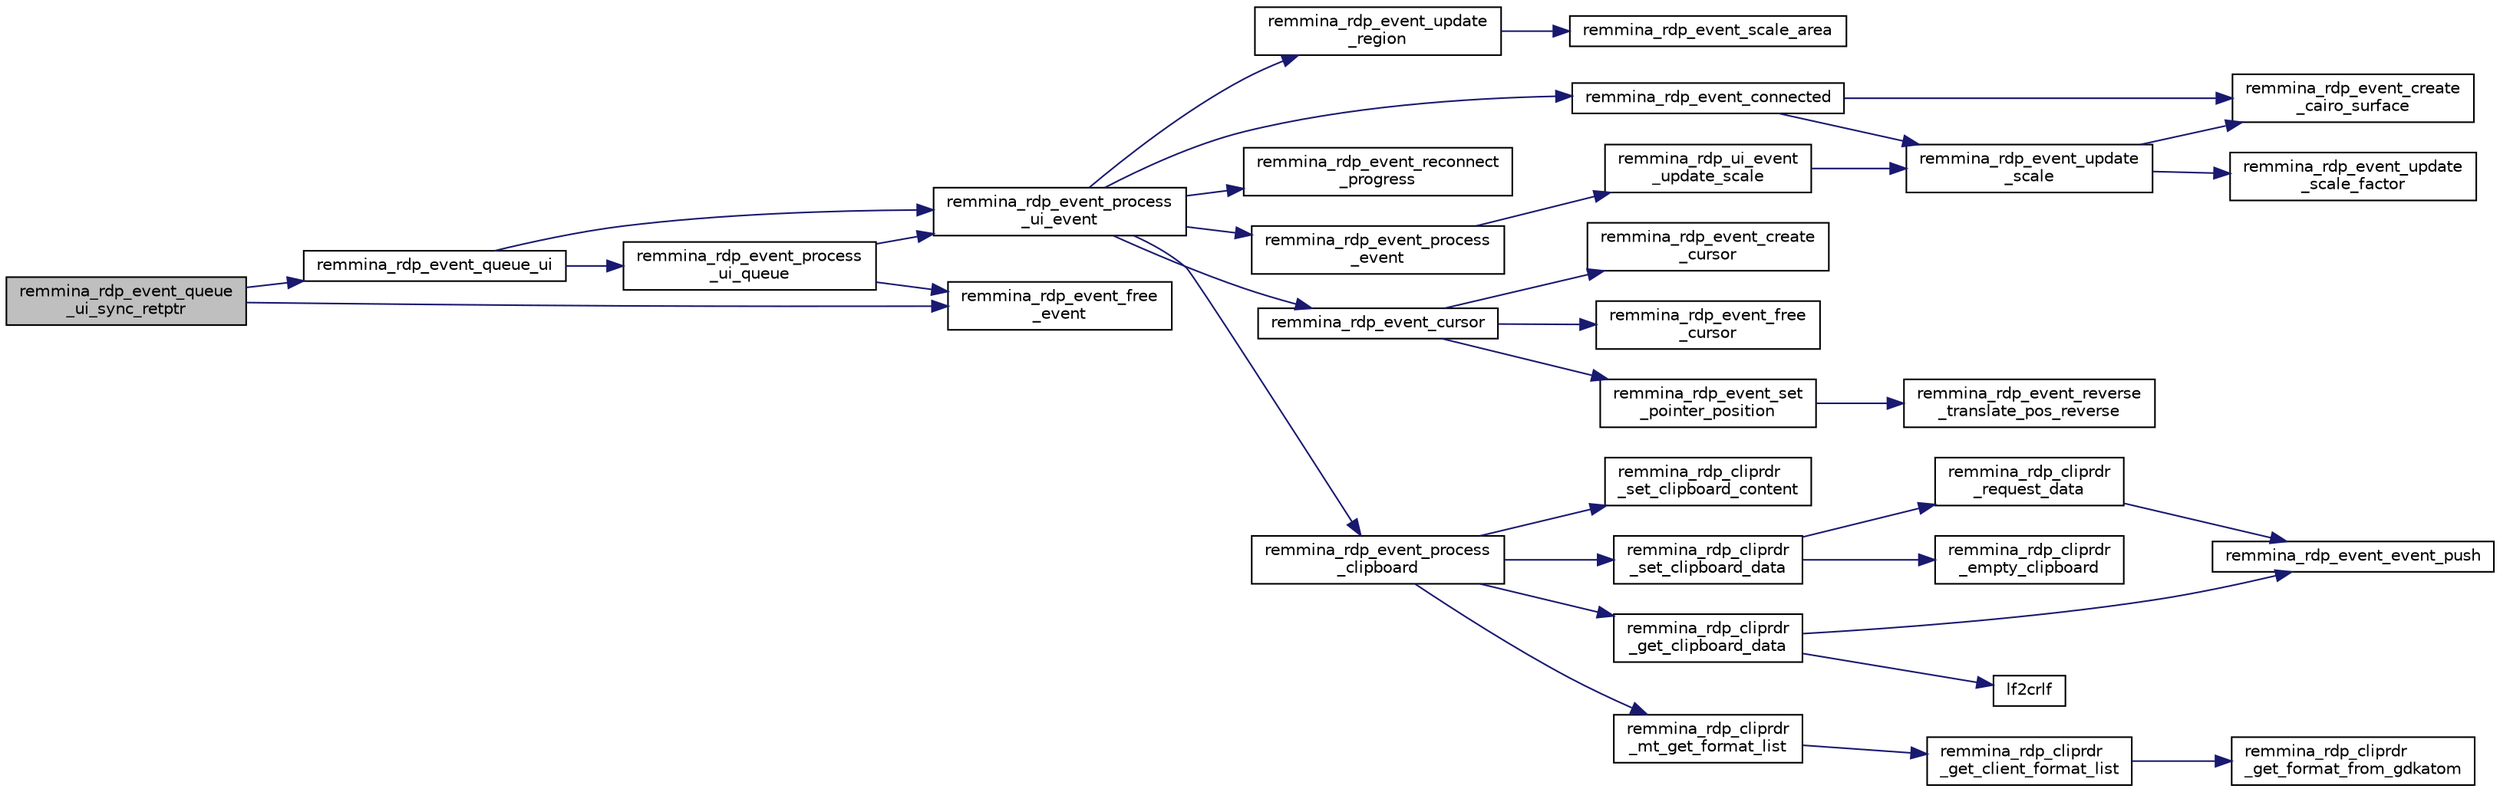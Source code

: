 digraph "remmina_rdp_event_queue_ui_sync_retptr"
{
  edge [fontname="Helvetica",fontsize="10",labelfontname="Helvetica",labelfontsize="10"];
  node [fontname="Helvetica",fontsize="10",shape=record];
  rankdir="LR";
  Node633 [label="remmina_rdp_event_queue\l_ui_sync_retptr",height=0.2,width=0.4,color="black", fillcolor="grey75", style="filled", fontcolor="black"];
  Node633 -> Node634 [color="midnightblue",fontsize="10",style="solid",fontname="Helvetica"];
  Node634 [label="remmina_rdp_event_queue_ui",height=0.2,width=0.4,color="black", fillcolor="white", style="filled",URL="$rdp__event_8c.html#a2b91746b782b7782432bd1d23c6a9945"];
  Node634 -> Node635 [color="midnightblue",fontsize="10",style="solid",fontname="Helvetica"];
  Node635 [label="remmina_rdp_event_process\l_ui_event",height=0.2,width=0.4,color="black", fillcolor="white", style="filled",URL="$rdp__event_8c.html#a6929ce2effcc3cf2be6d5ec8b19d5466"];
  Node635 -> Node636 [color="midnightblue",fontsize="10",style="solid",fontname="Helvetica"];
  Node636 [label="remmina_rdp_event_update\l_region",height=0.2,width=0.4,color="black", fillcolor="white", style="filled",URL="$rdp__event_8c.html#ae3cea5929e8c3b1ff068f9ca3fbb538c"];
  Node636 -> Node637 [color="midnightblue",fontsize="10",style="solid",fontname="Helvetica"];
  Node637 [label="remmina_rdp_event_scale_area",height=0.2,width=0.4,color="black", fillcolor="white", style="filled",URL="$rdp__event_8c.html#a080ab4a0a8f592bb5484202175beaaa5"];
  Node635 -> Node638 [color="midnightblue",fontsize="10",style="solid",fontname="Helvetica"];
  Node638 [label="remmina_rdp_event_connected",height=0.2,width=0.4,color="black", fillcolor="white", style="filled",URL="$rdp__event_8c.html#abe98674433c473136ccd28aab85a7748"];
  Node638 -> Node639 [color="midnightblue",fontsize="10",style="solid",fontname="Helvetica"];
  Node639 [label="remmina_rdp_event_create\l_cairo_surface",height=0.2,width=0.4,color="black", fillcolor="white", style="filled",URL="$rdp__event_8c.html#a789ec99777755da7cae468216a74095a"];
  Node638 -> Node640 [color="midnightblue",fontsize="10",style="solid",fontname="Helvetica"];
  Node640 [label="remmina_rdp_event_update\l_scale",height=0.2,width=0.4,color="black", fillcolor="white", style="filled",URL="$rdp__event_8c.html#a64ce0c66bb4cb6ddaee263ce8563f497"];
  Node640 -> Node639 [color="midnightblue",fontsize="10",style="solid",fontname="Helvetica"];
  Node640 -> Node641 [color="midnightblue",fontsize="10",style="solid",fontname="Helvetica"];
  Node641 [label="remmina_rdp_event_update\l_scale_factor",height=0.2,width=0.4,color="black", fillcolor="white", style="filled",URL="$rdp__event_8c.html#a6076424eb759c91ca9c8da59432c66d6"];
  Node635 -> Node642 [color="midnightblue",fontsize="10",style="solid",fontname="Helvetica"];
  Node642 [label="remmina_rdp_event_reconnect\l_progress",height=0.2,width=0.4,color="black", fillcolor="white", style="filled",URL="$rdp__event_8c.html#ab7cbdc2f8cf829e2f09ecfa605a92d65"];
  Node635 -> Node643 [color="midnightblue",fontsize="10",style="solid",fontname="Helvetica"];
  Node643 [label="remmina_rdp_event_cursor",height=0.2,width=0.4,color="black", fillcolor="white", style="filled",URL="$rdp__event_8c.html#a064c56982a401aff33a8c723eb157016"];
  Node643 -> Node644 [color="midnightblue",fontsize="10",style="solid",fontname="Helvetica"];
  Node644 [label="remmina_rdp_event_create\l_cursor",height=0.2,width=0.4,color="black", fillcolor="white", style="filled",URL="$rdp__event_8c.html#ae8ef8118379a8bb6a6f99a8bbc0cbcfc"];
  Node643 -> Node645 [color="midnightblue",fontsize="10",style="solid",fontname="Helvetica"];
  Node645 [label="remmina_rdp_event_free\l_cursor",height=0.2,width=0.4,color="black", fillcolor="white", style="filled",URL="$rdp__event_8c.html#a740d33b9c229ada638eeeebe2ffca461"];
  Node643 -> Node646 [color="midnightblue",fontsize="10",style="solid",fontname="Helvetica"];
  Node646 [label="remmina_rdp_event_set\l_pointer_position",height=0.2,width=0.4,color="black", fillcolor="white", style="filled",URL="$rdp__event_8c.html#a34c7d3a1bb411e84d3b4e30fcccc9cd8"];
  Node646 -> Node647 [color="midnightblue",fontsize="10",style="solid",fontname="Helvetica"];
  Node647 [label="remmina_rdp_event_reverse\l_translate_pos_reverse",height=0.2,width=0.4,color="black", fillcolor="white", style="filled",URL="$rdp__event_8c.html#a20d5fac8955f4f813759ca5c32078b7c"];
  Node635 -> Node648 [color="midnightblue",fontsize="10",style="solid",fontname="Helvetica"];
  Node648 [label="remmina_rdp_event_process\l_clipboard",height=0.2,width=0.4,color="black", fillcolor="white", style="filled",URL="$rdp__cliprdr_8c.html#ad4fad618198e7746ea1e4ebd01a9b173"];
  Node648 -> Node649 [color="midnightblue",fontsize="10",style="solid",fontname="Helvetica"];
  Node649 [label="remmina_rdp_cliprdr\l_mt_get_format_list",height=0.2,width=0.4,color="black", fillcolor="white", style="filled",URL="$rdp__cliprdr_8c.html#a9d9b4fd8f4efbac086e3a2a274647ce5"];
  Node649 -> Node650 [color="midnightblue",fontsize="10",style="solid",fontname="Helvetica"];
  Node650 [label="remmina_rdp_cliprdr\l_get_client_format_list",height=0.2,width=0.4,color="black", fillcolor="white", style="filled",URL="$rdp__cliprdr_8c.html#accb7cad54767b8f658b8ea438690ef4f"];
  Node650 -> Node651 [color="midnightblue",fontsize="10",style="solid",fontname="Helvetica"];
  Node651 [label="remmina_rdp_cliprdr\l_get_format_from_gdkatom",height=0.2,width=0.4,color="black", fillcolor="white", style="filled",URL="$rdp__cliprdr_8c.html#a7eb7cd7eeab0e52c33721cc0564964ea"];
  Node648 -> Node652 [color="midnightblue",fontsize="10",style="solid",fontname="Helvetica"];
  Node652 [label="remmina_rdp_cliprdr\l_get_clipboard_data",height=0.2,width=0.4,color="black", fillcolor="white", style="filled",URL="$rdp__cliprdr_8c.html#a1875ac25f73dd93e4b716746e7c6b8d5"];
  Node652 -> Node653 [color="midnightblue",fontsize="10",style="solid",fontname="Helvetica"];
  Node653 [label="lf2crlf",height=0.2,width=0.4,color="black", fillcolor="white", style="filled",URL="$rdp__cliprdr_8c.html#a4f9d059736e69df00273ec853d15c772"];
  Node652 -> Node654 [color="midnightblue",fontsize="10",style="solid",fontname="Helvetica"];
  Node654 [label="remmina_rdp_event_event_push",height=0.2,width=0.4,color="black", fillcolor="white", style="filled",URL="$rdp__event_8c.html#ad446d6471bddba97f8bfcee8c51e4580"];
  Node648 -> Node655 [color="midnightblue",fontsize="10",style="solid",fontname="Helvetica"];
  Node655 [label="remmina_rdp_cliprdr\l_set_clipboard_data",height=0.2,width=0.4,color="black", fillcolor="white", style="filled",URL="$rdp__cliprdr_8c.html#a007ce9136242f75dc148bd4e2ee5fde5"];
  Node655 -> Node656 [color="midnightblue",fontsize="10",style="solid",fontname="Helvetica"];
  Node656 [label="remmina_rdp_cliprdr\l_request_data",height=0.2,width=0.4,color="black", fillcolor="white", style="filled",URL="$rdp__cliprdr_8c.html#a48904924b1064d1bb3bfb6116bac6bd3"];
  Node656 -> Node654 [color="midnightblue",fontsize="10",style="solid",fontname="Helvetica"];
  Node655 -> Node657 [color="midnightblue",fontsize="10",style="solid",fontname="Helvetica"];
  Node657 [label="remmina_rdp_cliprdr\l_empty_clipboard",height=0.2,width=0.4,color="black", fillcolor="white", style="filled",URL="$rdp__cliprdr_8c.html#a719b6820f66508f8acb943a1bf1a495d"];
  Node648 -> Node658 [color="midnightblue",fontsize="10",style="solid",fontname="Helvetica"];
  Node658 [label="remmina_rdp_cliprdr\l_set_clipboard_content",height=0.2,width=0.4,color="black", fillcolor="white", style="filled",URL="$rdp__cliprdr_8c.html#ac3bc1f06354bf50b72d770f6d14ce0b3"];
  Node635 -> Node659 [color="midnightblue",fontsize="10",style="solid",fontname="Helvetica"];
  Node659 [label="remmina_rdp_event_process\l_event",height=0.2,width=0.4,color="black", fillcolor="white", style="filled",URL="$rdp__event_8c.html#a5f5fcd2a5c81d0c8bec609e0428735c5"];
  Node659 -> Node660 [color="midnightblue",fontsize="10",style="solid",fontname="Helvetica"];
  Node660 [label="remmina_rdp_ui_event\l_update_scale",height=0.2,width=0.4,color="black", fillcolor="white", style="filled",URL="$rdp__event_8c.html#ae0e0d42524cb165cd6d26553c104dbde"];
  Node660 -> Node640 [color="midnightblue",fontsize="10",style="solid",fontname="Helvetica"];
  Node634 -> Node661 [color="midnightblue",fontsize="10",style="solid",fontname="Helvetica"];
  Node661 [label="remmina_rdp_event_process\l_ui_queue",height=0.2,width=0.4,color="black", fillcolor="white", style="filled",URL="$rdp__event_8c.html#abfa1d5d0b0494818fb5e1a549c0acd23"];
  Node661 -> Node635 [color="midnightblue",fontsize="10",style="solid",fontname="Helvetica"];
  Node661 -> Node662 [color="midnightblue",fontsize="10",style="solid",fontname="Helvetica"];
  Node662 [label="remmina_rdp_event_free\l_event",height=0.2,width=0.4,color="black", fillcolor="white", style="filled",URL="$rdp__event_8c.html#a40b4fd190055c10d5d2248a6eca5f50f"];
  Node633 -> Node662 [color="midnightblue",fontsize="10",style="solid",fontname="Helvetica"];
}
